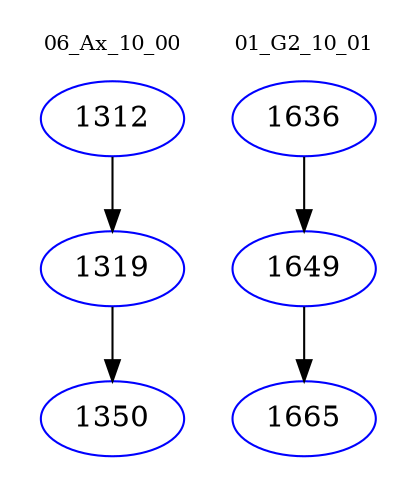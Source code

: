 digraph{
subgraph cluster_0 {
color = white
label = "06_Ax_10_00";
fontsize=10;
T0_1312 [label="1312", color="blue"]
T0_1312 -> T0_1319 [color="black"]
T0_1319 [label="1319", color="blue"]
T0_1319 -> T0_1350 [color="black"]
T0_1350 [label="1350", color="blue"]
}
subgraph cluster_1 {
color = white
label = "01_G2_10_01";
fontsize=10;
T1_1636 [label="1636", color="blue"]
T1_1636 -> T1_1649 [color="black"]
T1_1649 [label="1649", color="blue"]
T1_1649 -> T1_1665 [color="black"]
T1_1665 [label="1665", color="blue"]
}
}
